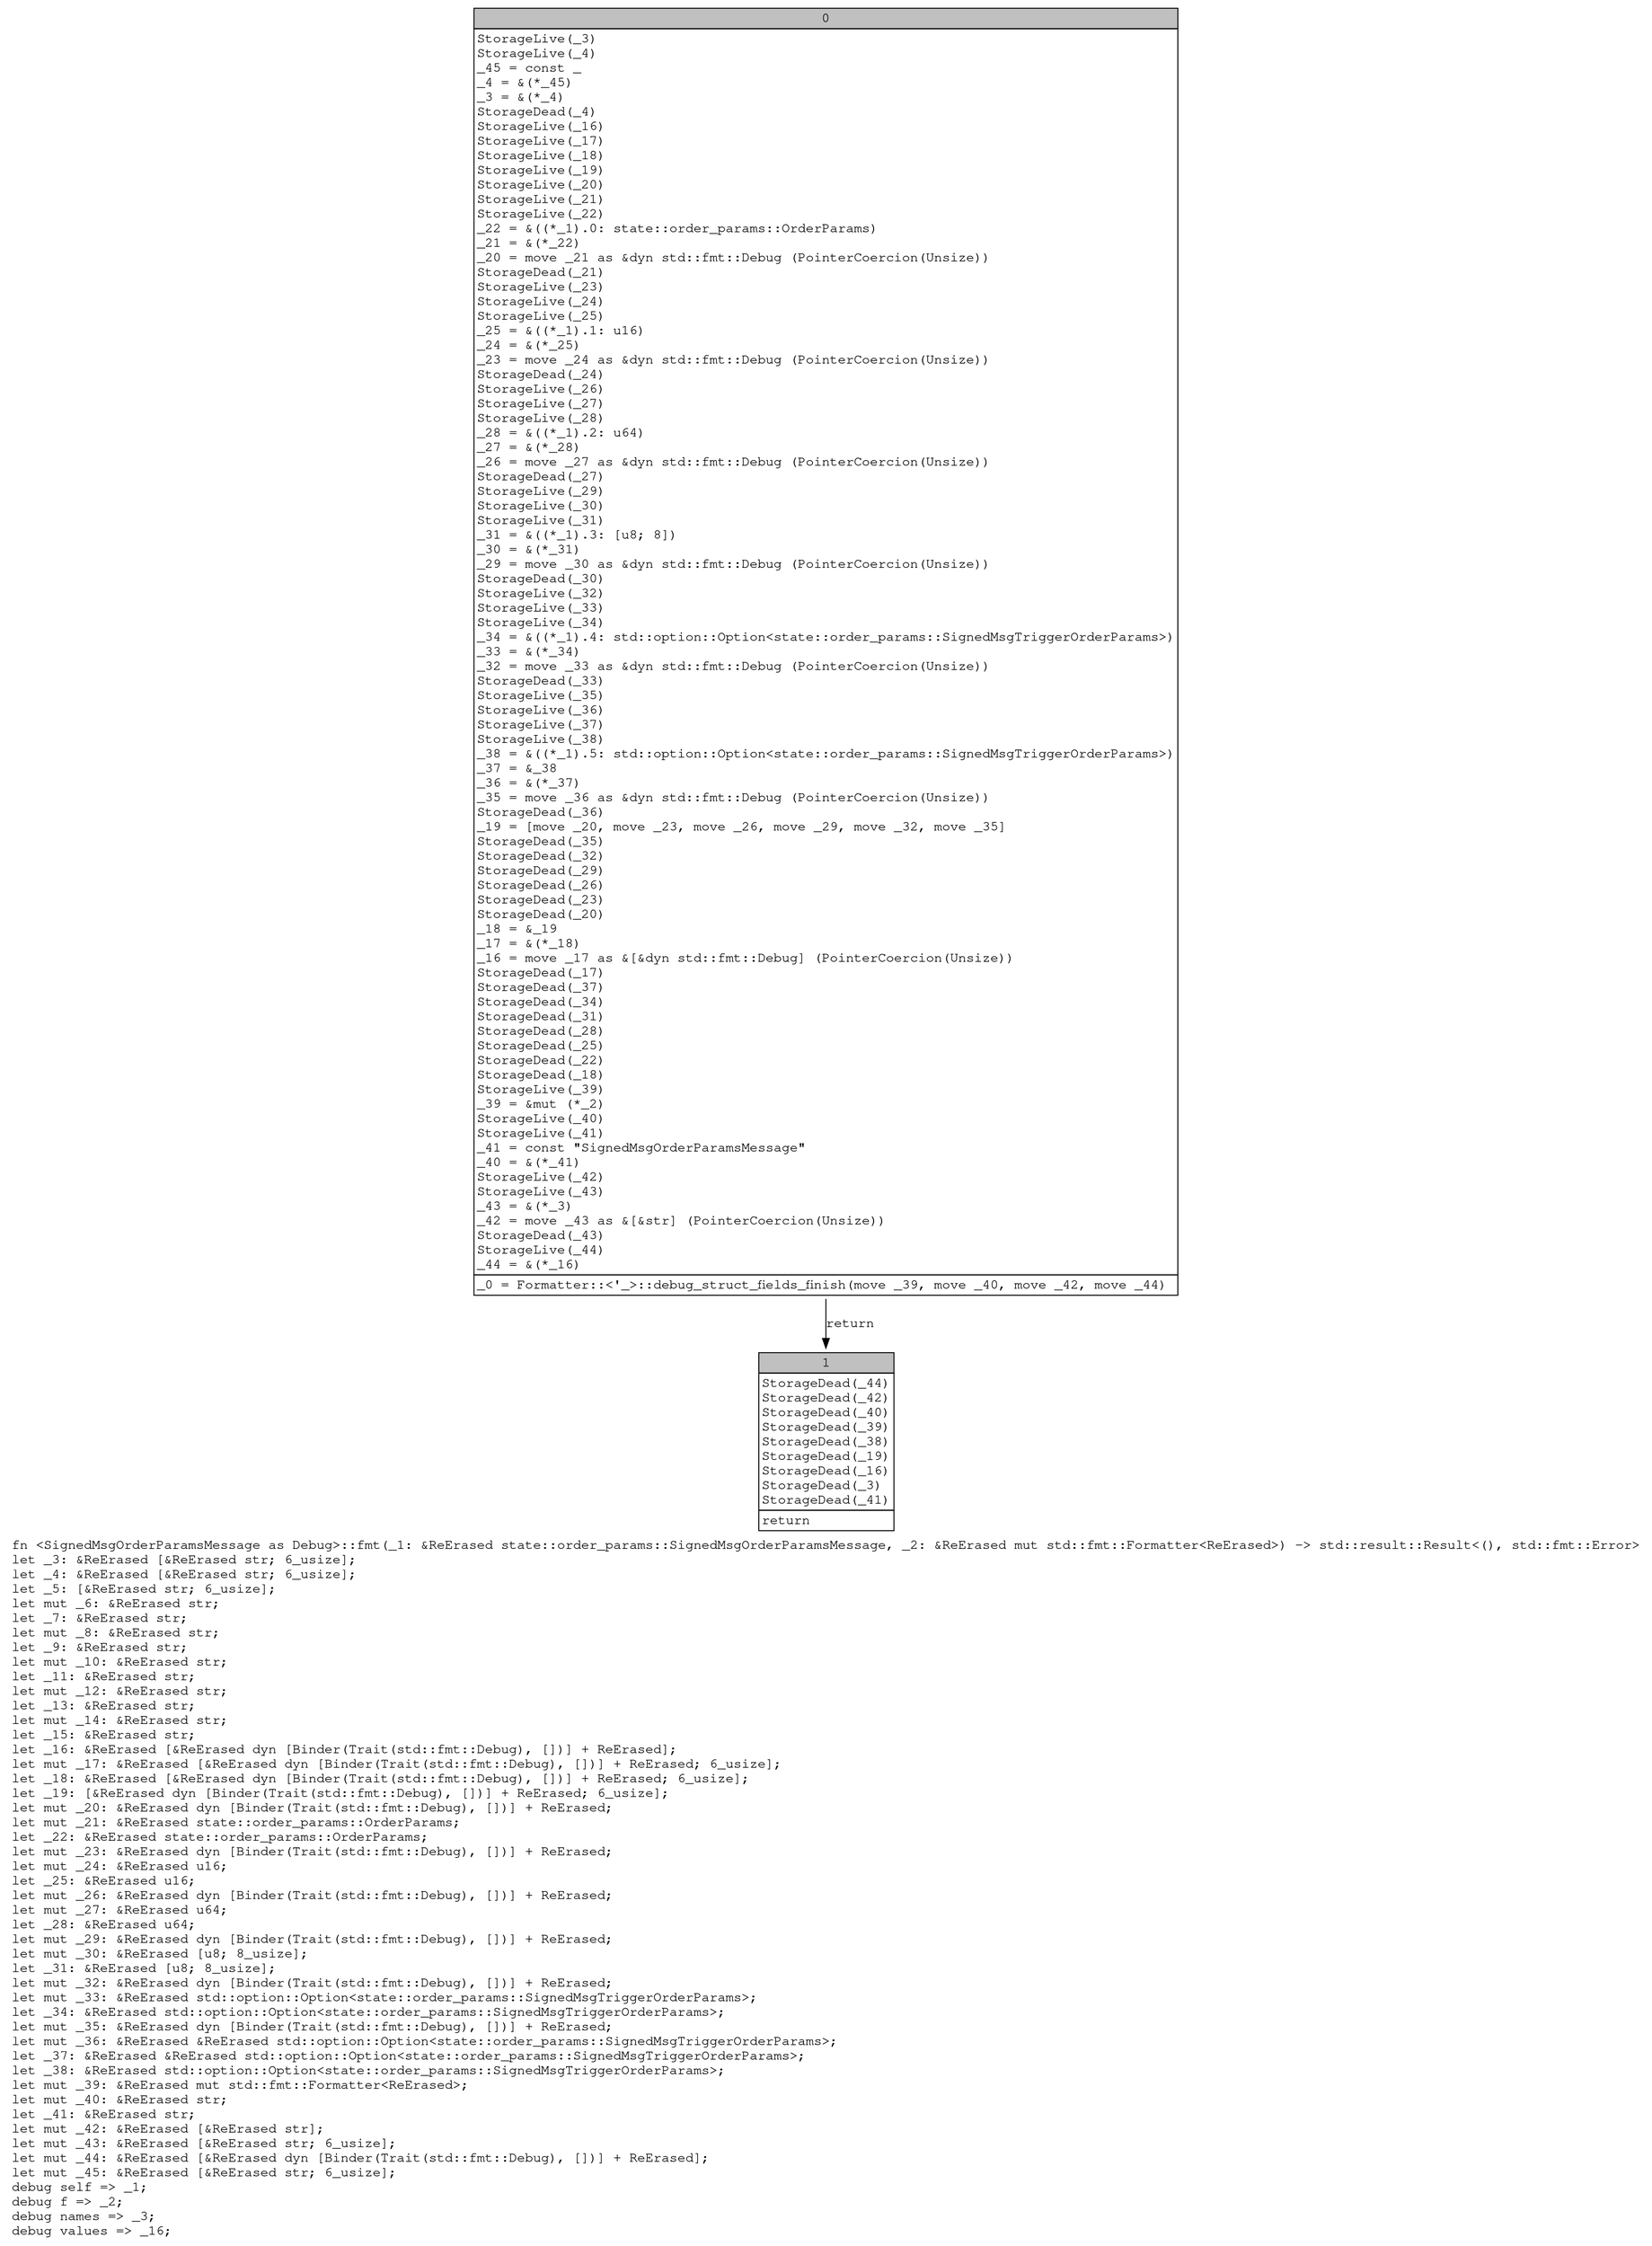 digraph Mir_0_16932 {
    graph [fontname="Courier, monospace"];
    node [fontname="Courier, monospace"];
    edge [fontname="Courier, monospace"];
    label=<fn &lt;SignedMsgOrderParamsMessage as Debug&gt;::fmt(_1: &amp;ReErased state::order_params::SignedMsgOrderParamsMessage, _2: &amp;ReErased mut std::fmt::Formatter&lt;ReErased&gt;) -&gt; std::result::Result&lt;(), std::fmt::Error&gt;<br align="left"/>let _3: &amp;ReErased [&amp;ReErased str; 6_usize];<br align="left"/>let _4: &amp;ReErased [&amp;ReErased str; 6_usize];<br align="left"/>let _5: [&amp;ReErased str; 6_usize];<br align="left"/>let mut _6: &amp;ReErased str;<br align="left"/>let _7: &amp;ReErased str;<br align="left"/>let mut _8: &amp;ReErased str;<br align="left"/>let _9: &amp;ReErased str;<br align="left"/>let mut _10: &amp;ReErased str;<br align="left"/>let _11: &amp;ReErased str;<br align="left"/>let mut _12: &amp;ReErased str;<br align="left"/>let _13: &amp;ReErased str;<br align="left"/>let mut _14: &amp;ReErased str;<br align="left"/>let _15: &amp;ReErased str;<br align="left"/>let _16: &amp;ReErased [&amp;ReErased dyn [Binder(Trait(std::fmt::Debug), [])] + ReErased];<br align="left"/>let mut _17: &amp;ReErased [&amp;ReErased dyn [Binder(Trait(std::fmt::Debug), [])] + ReErased; 6_usize];<br align="left"/>let _18: &amp;ReErased [&amp;ReErased dyn [Binder(Trait(std::fmt::Debug), [])] + ReErased; 6_usize];<br align="left"/>let _19: [&amp;ReErased dyn [Binder(Trait(std::fmt::Debug), [])] + ReErased; 6_usize];<br align="left"/>let mut _20: &amp;ReErased dyn [Binder(Trait(std::fmt::Debug), [])] + ReErased;<br align="left"/>let mut _21: &amp;ReErased state::order_params::OrderParams;<br align="left"/>let _22: &amp;ReErased state::order_params::OrderParams;<br align="left"/>let mut _23: &amp;ReErased dyn [Binder(Trait(std::fmt::Debug), [])] + ReErased;<br align="left"/>let mut _24: &amp;ReErased u16;<br align="left"/>let _25: &amp;ReErased u16;<br align="left"/>let mut _26: &amp;ReErased dyn [Binder(Trait(std::fmt::Debug), [])] + ReErased;<br align="left"/>let mut _27: &amp;ReErased u64;<br align="left"/>let _28: &amp;ReErased u64;<br align="left"/>let mut _29: &amp;ReErased dyn [Binder(Trait(std::fmt::Debug), [])] + ReErased;<br align="left"/>let mut _30: &amp;ReErased [u8; 8_usize];<br align="left"/>let _31: &amp;ReErased [u8; 8_usize];<br align="left"/>let mut _32: &amp;ReErased dyn [Binder(Trait(std::fmt::Debug), [])] + ReErased;<br align="left"/>let mut _33: &amp;ReErased std::option::Option&lt;state::order_params::SignedMsgTriggerOrderParams&gt;;<br align="left"/>let _34: &amp;ReErased std::option::Option&lt;state::order_params::SignedMsgTriggerOrderParams&gt;;<br align="left"/>let mut _35: &amp;ReErased dyn [Binder(Trait(std::fmt::Debug), [])] + ReErased;<br align="left"/>let mut _36: &amp;ReErased &amp;ReErased std::option::Option&lt;state::order_params::SignedMsgTriggerOrderParams&gt;;<br align="left"/>let _37: &amp;ReErased &amp;ReErased std::option::Option&lt;state::order_params::SignedMsgTriggerOrderParams&gt;;<br align="left"/>let _38: &amp;ReErased std::option::Option&lt;state::order_params::SignedMsgTriggerOrderParams&gt;;<br align="left"/>let mut _39: &amp;ReErased mut std::fmt::Formatter&lt;ReErased&gt;;<br align="left"/>let mut _40: &amp;ReErased str;<br align="left"/>let _41: &amp;ReErased str;<br align="left"/>let mut _42: &amp;ReErased [&amp;ReErased str];<br align="left"/>let mut _43: &amp;ReErased [&amp;ReErased str; 6_usize];<br align="left"/>let mut _44: &amp;ReErased [&amp;ReErased dyn [Binder(Trait(std::fmt::Debug), [])] + ReErased];<br align="left"/>let mut _45: &amp;ReErased [&amp;ReErased str; 6_usize];<br align="left"/>debug self =&gt; _1;<br align="left"/>debug f =&gt; _2;<br align="left"/>debug names =&gt; _3;<br align="left"/>debug values =&gt; _16;<br align="left"/>>;
    bb0__0_16932 [shape="none", label=<<table border="0" cellborder="1" cellspacing="0"><tr><td bgcolor="gray" align="center" colspan="1">0</td></tr><tr><td align="left" balign="left">StorageLive(_3)<br/>StorageLive(_4)<br/>_45 = const _<br/>_4 = &amp;(*_45)<br/>_3 = &amp;(*_4)<br/>StorageDead(_4)<br/>StorageLive(_16)<br/>StorageLive(_17)<br/>StorageLive(_18)<br/>StorageLive(_19)<br/>StorageLive(_20)<br/>StorageLive(_21)<br/>StorageLive(_22)<br/>_22 = &amp;((*_1).0: state::order_params::OrderParams)<br/>_21 = &amp;(*_22)<br/>_20 = move _21 as &amp;dyn std::fmt::Debug (PointerCoercion(Unsize))<br/>StorageDead(_21)<br/>StorageLive(_23)<br/>StorageLive(_24)<br/>StorageLive(_25)<br/>_25 = &amp;((*_1).1: u16)<br/>_24 = &amp;(*_25)<br/>_23 = move _24 as &amp;dyn std::fmt::Debug (PointerCoercion(Unsize))<br/>StorageDead(_24)<br/>StorageLive(_26)<br/>StorageLive(_27)<br/>StorageLive(_28)<br/>_28 = &amp;((*_1).2: u64)<br/>_27 = &amp;(*_28)<br/>_26 = move _27 as &amp;dyn std::fmt::Debug (PointerCoercion(Unsize))<br/>StorageDead(_27)<br/>StorageLive(_29)<br/>StorageLive(_30)<br/>StorageLive(_31)<br/>_31 = &amp;((*_1).3: [u8; 8])<br/>_30 = &amp;(*_31)<br/>_29 = move _30 as &amp;dyn std::fmt::Debug (PointerCoercion(Unsize))<br/>StorageDead(_30)<br/>StorageLive(_32)<br/>StorageLive(_33)<br/>StorageLive(_34)<br/>_34 = &amp;((*_1).4: std::option::Option&lt;state::order_params::SignedMsgTriggerOrderParams&gt;)<br/>_33 = &amp;(*_34)<br/>_32 = move _33 as &amp;dyn std::fmt::Debug (PointerCoercion(Unsize))<br/>StorageDead(_33)<br/>StorageLive(_35)<br/>StorageLive(_36)<br/>StorageLive(_37)<br/>StorageLive(_38)<br/>_38 = &amp;((*_1).5: std::option::Option&lt;state::order_params::SignedMsgTriggerOrderParams&gt;)<br/>_37 = &amp;_38<br/>_36 = &amp;(*_37)<br/>_35 = move _36 as &amp;dyn std::fmt::Debug (PointerCoercion(Unsize))<br/>StorageDead(_36)<br/>_19 = [move _20, move _23, move _26, move _29, move _32, move _35]<br/>StorageDead(_35)<br/>StorageDead(_32)<br/>StorageDead(_29)<br/>StorageDead(_26)<br/>StorageDead(_23)<br/>StorageDead(_20)<br/>_18 = &amp;_19<br/>_17 = &amp;(*_18)<br/>_16 = move _17 as &amp;[&amp;dyn std::fmt::Debug] (PointerCoercion(Unsize))<br/>StorageDead(_17)<br/>StorageDead(_37)<br/>StorageDead(_34)<br/>StorageDead(_31)<br/>StorageDead(_28)<br/>StorageDead(_25)<br/>StorageDead(_22)<br/>StorageDead(_18)<br/>StorageLive(_39)<br/>_39 = &amp;mut (*_2)<br/>StorageLive(_40)<br/>StorageLive(_41)<br/>_41 = const &quot;SignedMsgOrderParamsMessage&quot;<br/>_40 = &amp;(*_41)<br/>StorageLive(_42)<br/>StorageLive(_43)<br/>_43 = &amp;(*_3)<br/>_42 = move _43 as &amp;[&amp;str] (PointerCoercion(Unsize))<br/>StorageDead(_43)<br/>StorageLive(_44)<br/>_44 = &amp;(*_16)<br/></td></tr><tr><td align="left">_0 = Formatter::&lt;'_&gt;::debug_struct_fields_finish(move _39, move _40, move _42, move _44)</td></tr></table>>];
    bb1__0_16932 [shape="none", label=<<table border="0" cellborder="1" cellspacing="0"><tr><td bgcolor="gray" align="center" colspan="1">1</td></tr><tr><td align="left" balign="left">StorageDead(_44)<br/>StorageDead(_42)<br/>StorageDead(_40)<br/>StorageDead(_39)<br/>StorageDead(_38)<br/>StorageDead(_19)<br/>StorageDead(_16)<br/>StorageDead(_3)<br/>StorageDead(_41)<br/></td></tr><tr><td align="left">return</td></tr></table>>];
    bb0__0_16932 -> bb1__0_16932 [label="return"];
}

